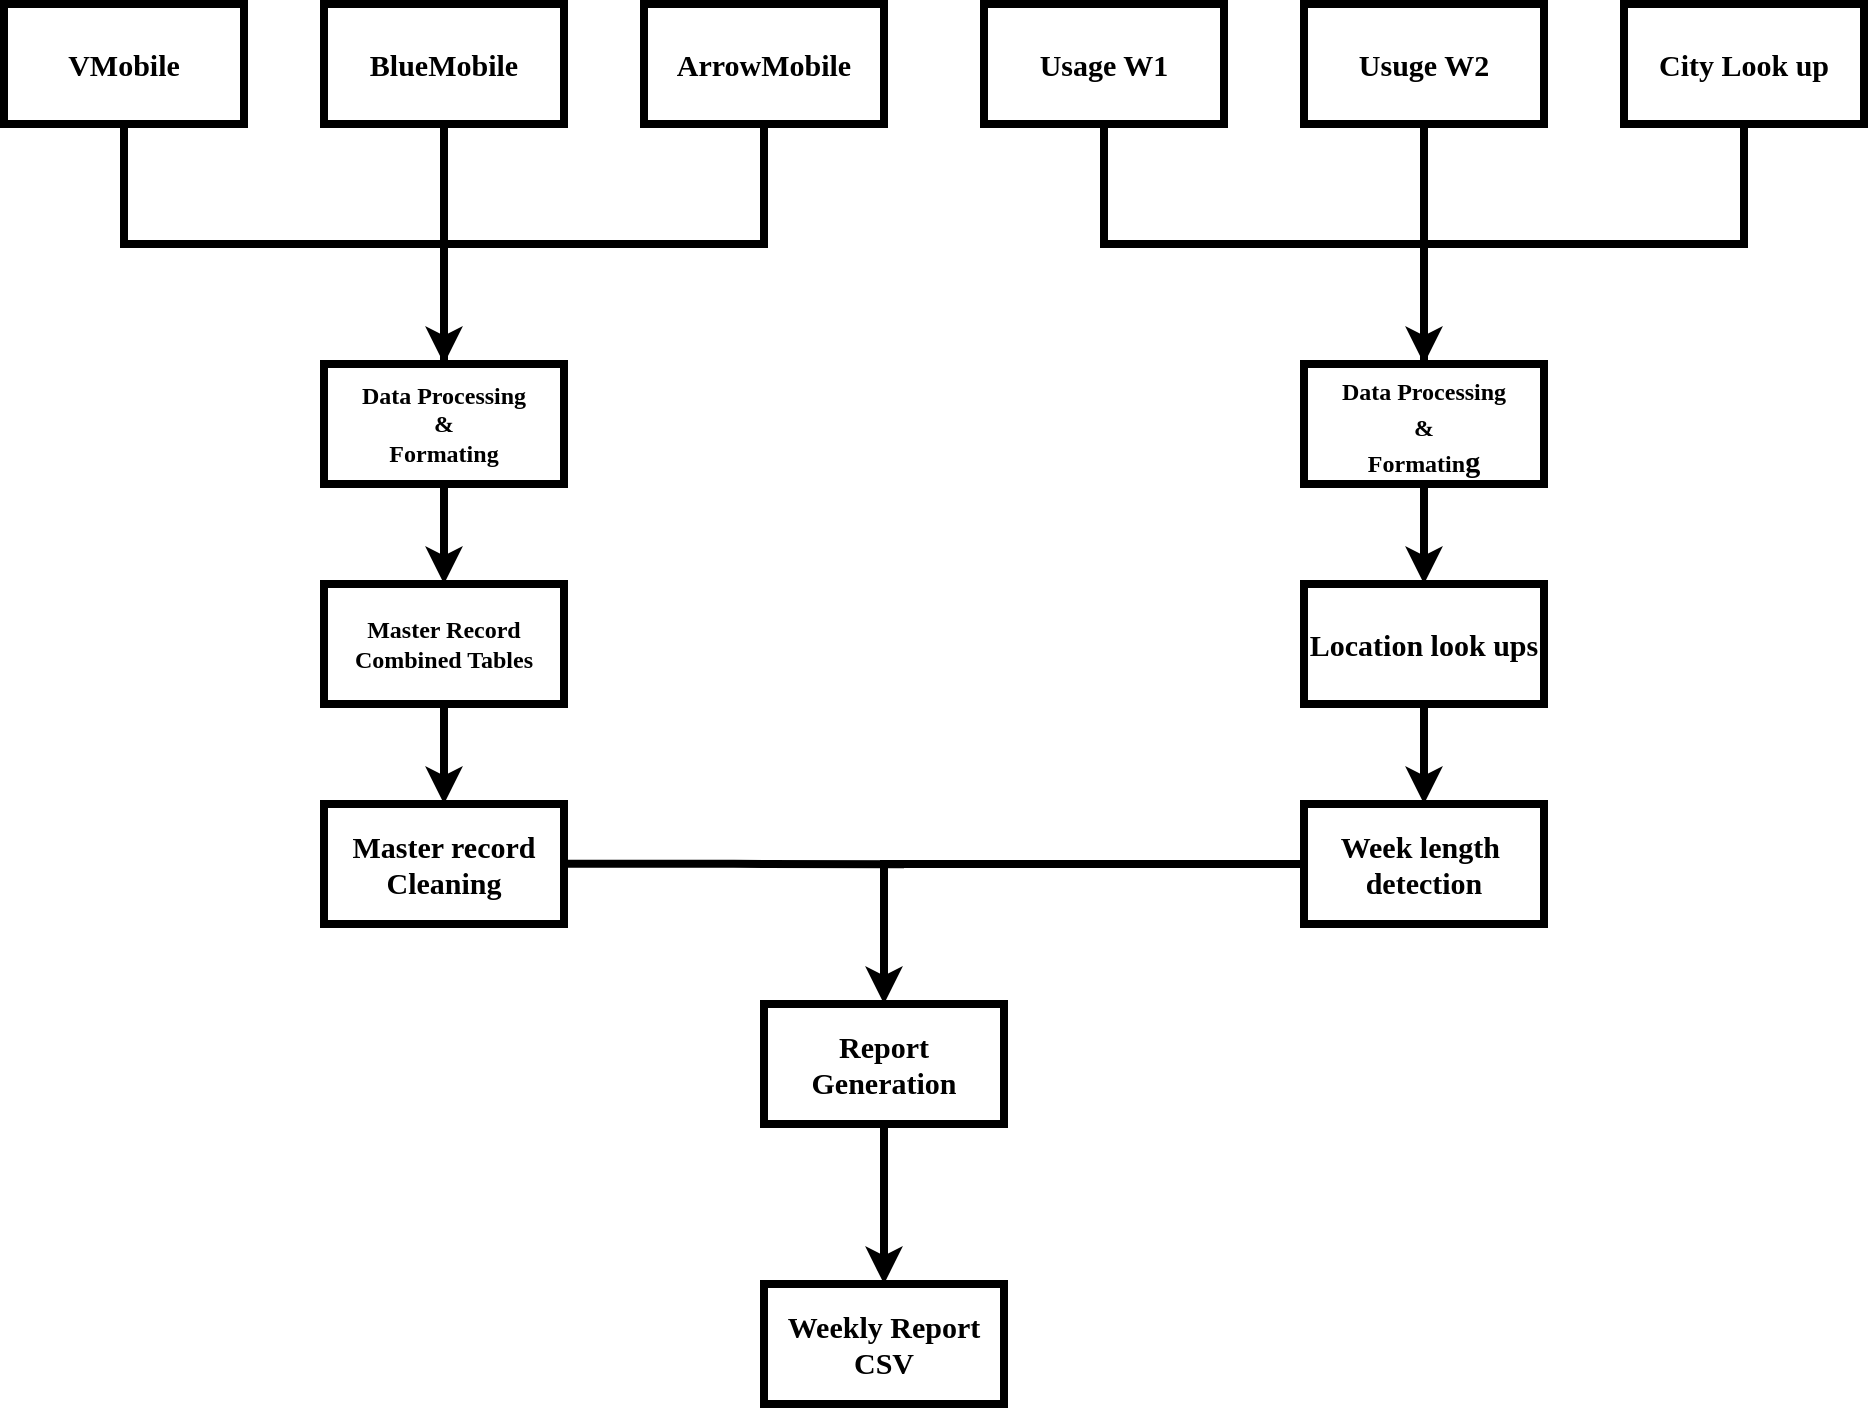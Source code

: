 <mxfile version="28.1.2">
  <diagram name="Page-1" id="s_k5vBGZH5ApsBM22Em6">
    <mxGraphModel dx="863" dy="741" grid="1" gridSize="10" guides="1" tooltips="1" connect="1" arrows="1" fold="1" page="1" pageScale="1" pageWidth="827" pageHeight="1169" math="0" shadow="0">
      <root>
        <mxCell id="0" />
        <mxCell id="1" parent="0" />
        <mxCell id="7ivoVW_f_Q4k73Q7kcZO-30" style="edgeStyle=orthogonalEdgeStyle;rounded=0;orthogonalLoop=1;jettySize=auto;html=1;exitX=0.5;exitY=1;exitDx=0;exitDy=0;entryX=0.5;entryY=0;entryDx=0;entryDy=0;endArrow=none;endFill=0;strokeWidth=4;shadow=0;fontSize=15;verticalAlign=middle;fontStyle=1;fontFamily=Lucida Console;" edge="1" parent="1" source="7ivoVW_f_Q4k73Q7kcZO-31" target="7ivoVW_f_Q4k73Q7kcZO-37">
          <mxGeometry relative="1" as="geometry" />
        </mxCell>
        <mxCell id="7ivoVW_f_Q4k73Q7kcZO-31" value="VMobile" style="rounded=0;whiteSpace=wrap;html=1;strokeWidth=4;shadow=0;fontSize=15;verticalAlign=middle;fontStyle=1;fontFamily=Lucida Console;" vertex="1" parent="1">
          <mxGeometry x="70" y="110" width="120" height="60" as="geometry" />
        </mxCell>
        <mxCell id="7ivoVW_f_Q4k73Q7kcZO-32" value="" style="edgeStyle=orthogonalEdgeStyle;rounded=0;orthogonalLoop=1;jettySize=auto;html=1;strokeWidth=4;shadow=0;fontSize=15;verticalAlign=middle;fontStyle=1;fontFamily=Lucida Console;" edge="1" parent="1" source="7ivoVW_f_Q4k73Q7kcZO-33" target="7ivoVW_f_Q4k73Q7kcZO-37">
          <mxGeometry relative="1" as="geometry" />
        </mxCell>
        <mxCell id="7ivoVW_f_Q4k73Q7kcZO-33" value="BlueMobile" style="rounded=0;whiteSpace=wrap;html=1;strokeWidth=4;shadow=0;fontSize=15;verticalAlign=middle;fontStyle=1;fontFamily=Lucida Console;" vertex="1" parent="1">
          <mxGeometry x="230" y="110" width="120" height="60" as="geometry" />
        </mxCell>
        <mxCell id="7ivoVW_f_Q4k73Q7kcZO-34" style="edgeStyle=orthogonalEdgeStyle;rounded=0;orthogonalLoop=1;jettySize=auto;html=1;exitX=0.5;exitY=1;exitDx=0;exitDy=0;endArrow=none;endFill=0;strokeWidth=4;shadow=0;fontSize=15;verticalAlign=middle;fontStyle=1;fontFamily=Lucida Console;" edge="1" parent="1" source="7ivoVW_f_Q4k73Q7kcZO-35" target="7ivoVW_f_Q4k73Q7kcZO-37">
          <mxGeometry relative="1" as="geometry" />
        </mxCell>
        <mxCell id="7ivoVW_f_Q4k73Q7kcZO-35" value="ArrowMobile" style="rounded=0;whiteSpace=wrap;html=1;strokeWidth=4;shadow=0;fontSize=15;verticalAlign=middle;fontStyle=1;fontFamily=Lucida Console;" vertex="1" parent="1">
          <mxGeometry x="390" y="110" width="120" height="60" as="geometry" />
        </mxCell>
        <mxCell id="7ivoVW_f_Q4k73Q7kcZO-36" value="" style="edgeStyle=orthogonalEdgeStyle;rounded=0;orthogonalLoop=1;jettySize=auto;html=1;strokeWidth=4;shadow=0;fontSize=12;verticalAlign=middle;fontStyle=1;fontFamily=Lucida Console;" edge="1" parent="1" source="7ivoVW_f_Q4k73Q7kcZO-37" target="7ivoVW_f_Q4k73Q7kcZO-39">
          <mxGeometry relative="1" as="geometry" />
        </mxCell>
        <mxCell id="7ivoVW_f_Q4k73Q7kcZO-37" value="Data Processing&lt;div&gt;&amp;amp;&lt;br&gt;Formating&lt;/div&gt;" style="whiteSpace=wrap;html=1;rounded=0;strokeWidth=4;shadow=0;fontSize=12;verticalAlign=middle;fontStyle=1;fontFamily=Lucida Console;" vertex="1" parent="1">
          <mxGeometry x="230" y="290" width="120" height="60" as="geometry" />
        </mxCell>
        <mxCell id="7ivoVW_f_Q4k73Q7kcZO-38" value="" style="edgeStyle=orthogonalEdgeStyle;rounded=0;orthogonalLoop=1;jettySize=auto;html=1;strokeWidth=4;shadow=0;fontSize=15;verticalAlign=middle;fontStyle=1;fontFamily=Lucida Console;" edge="1" parent="1" source="7ivoVW_f_Q4k73Q7kcZO-39" target="7ivoVW_f_Q4k73Q7kcZO-40">
          <mxGeometry relative="1" as="geometry" />
        </mxCell>
        <mxCell id="7ivoVW_f_Q4k73Q7kcZO-39" value="Master Record&lt;div&gt;Combined Tables&lt;/div&gt;" style="whiteSpace=wrap;html=1;rounded=0;strokeWidth=4;shadow=0;fontSize=12;verticalAlign=middle;fontStyle=1;fontFamily=Lucida Console;" vertex="1" parent="1">
          <mxGeometry x="230" y="400" width="120" height="60" as="geometry" />
        </mxCell>
        <mxCell id="7ivoVW_f_Q4k73Q7kcZO-55" style="edgeStyle=orthogonalEdgeStyle;rounded=0;orthogonalLoop=1;jettySize=auto;html=1;exitX=1;exitY=0.5;exitDx=0;exitDy=0;endArrow=none;endFill=0;strokeWidth=4;shadow=0;fontSize=15;verticalAlign=middle;fontStyle=1;fontFamily=Lucida Console;" edge="1" parent="1">
          <mxGeometry relative="1" as="geometry">
            <mxPoint x="520.0" y="540.158" as="targetPoint" />
            <mxPoint x="350" y="539.85" as="sourcePoint" />
            <Array as="points">
              <mxPoint x="435" y="539.85" />
            </Array>
          </mxGeometry>
        </mxCell>
        <mxCell id="7ivoVW_f_Q4k73Q7kcZO-40" value="Master record Cleaning" style="whiteSpace=wrap;html=1;rounded=0;strokeWidth=4;shadow=0;fontSize=15;verticalAlign=middle;fontStyle=1;fontFamily=Lucida Console;" vertex="1" parent="1">
          <mxGeometry x="230" y="510" width="120" height="60" as="geometry" />
        </mxCell>
        <mxCell id="7ivoVW_f_Q4k73Q7kcZO-42" style="edgeStyle=orthogonalEdgeStyle;rounded=0;orthogonalLoop=1;jettySize=auto;html=1;exitX=0.5;exitY=1;exitDx=0;exitDy=0;entryX=0.5;entryY=0;entryDx=0;entryDy=0;endArrow=none;endFill=0;strokeWidth=4;shadow=0;fontSize=15;verticalAlign=middle;fontStyle=1;fontFamily=Lucida Console;" edge="1" parent="1" source="7ivoVW_f_Q4k73Q7kcZO-43" target="7ivoVW_f_Q4k73Q7kcZO-49">
          <mxGeometry relative="1" as="geometry" />
        </mxCell>
        <mxCell id="7ivoVW_f_Q4k73Q7kcZO-43" value="Usage W1" style="rounded=0;whiteSpace=wrap;html=1;strokeWidth=4;shadow=0;fontSize=15;verticalAlign=middle;fontStyle=1;fontFamily=Lucida Console;" vertex="1" parent="1">
          <mxGeometry x="560" y="110" width="120" height="60" as="geometry" />
        </mxCell>
        <mxCell id="7ivoVW_f_Q4k73Q7kcZO-44" value="" style="edgeStyle=orthogonalEdgeStyle;rounded=0;orthogonalLoop=1;jettySize=auto;html=1;strokeWidth=4;shadow=0;fontSize=15;verticalAlign=middle;fontStyle=1;fontFamily=Lucida Console;" edge="1" parent="1" source="7ivoVW_f_Q4k73Q7kcZO-45" target="7ivoVW_f_Q4k73Q7kcZO-49">
          <mxGeometry relative="1" as="geometry" />
        </mxCell>
        <mxCell id="7ivoVW_f_Q4k73Q7kcZO-45" value="Usuge W2" style="rounded=0;whiteSpace=wrap;html=1;strokeWidth=4;shadow=0;fontSize=15;verticalAlign=middle;fontStyle=1;fontFamily=Lucida Console;" vertex="1" parent="1">
          <mxGeometry x="720" y="110" width="120" height="60" as="geometry" />
        </mxCell>
        <mxCell id="7ivoVW_f_Q4k73Q7kcZO-46" style="edgeStyle=orthogonalEdgeStyle;rounded=0;orthogonalLoop=1;jettySize=auto;html=1;exitX=0.5;exitY=1;exitDx=0;exitDy=0;endArrow=none;endFill=0;strokeWidth=4;shadow=0;fontSize=15;verticalAlign=middle;fontStyle=1;fontFamily=Lucida Console;" edge="1" parent="1" source="7ivoVW_f_Q4k73Q7kcZO-47" target="7ivoVW_f_Q4k73Q7kcZO-49">
          <mxGeometry relative="1" as="geometry" />
        </mxCell>
        <mxCell id="7ivoVW_f_Q4k73Q7kcZO-47" value="City Look up" style="rounded=0;whiteSpace=wrap;html=1;strokeWidth=4;shadow=0;fontSize=15;verticalAlign=middle;fontStyle=1;fontFamily=Lucida Console;" vertex="1" parent="1">
          <mxGeometry x="880" y="110" width="120" height="60" as="geometry" />
        </mxCell>
        <mxCell id="7ivoVW_f_Q4k73Q7kcZO-48" value="" style="edgeStyle=orthogonalEdgeStyle;rounded=0;orthogonalLoop=1;jettySize=auto;html=1;strokeWidth=4;shadow=0;fontSize=15;verticalAlign=middle;fontStyle=1;fontFamily=Lucida Console;" edge="1" parent="1" source="7ivoVW_f_Q4k73Q7kcZO-49" target="7ivoVW_f_Q4k73Q7kcZO-51">
          <mxGeometry relative="1" as="geometry" />
        </mxCell>
        <mxCell id="7ivoVW_f_Q4k73Q7kcZO-49" value="&lt;font style=&quot;font-size: 12px;&quot;&gt;Data Processing&lt;/font&gt;&lt;div&gt;&lt;font style=&quot;font-size: 12px;&quot;&gt;&amp;amp;&lt;br&gt;Formatin&lt;/font&gt;g&lt;/div&gt;" style="whiteSpace=wrap;html=1;rounded=0;strokeWidth=4;shadow=0;fontSize=15;verticalAlign=middle;fontStyle=1;fontFamily=Lucida Console;" vertex="1" parent="1">
          <mxGeometry x="720" y="290" width="120" height="60" as="geometry" />
        </mxCell>
        <mxCell id="7ivoVW_f_Q4k73Q7kcZO-50" value="" style="edgeStyle=orthogonalEdgeStyle;rounded=0;orthogonalLoop=1;jettySize=auto;html=1;strokeWidth=4;shadow=0;fontSize=15;verticalAlign=middle;fontStyle=1;fontFamily=Lucida Console;" edge="1" parent="1" source="7ivoVW_f_Q4k73Q7kcZO-51" target="7ivoVW_f_Q4k73Q7kcZO-52">
          <mxGeometry relative="1" as="geometry" />
        </mxCell>
        <mxCell id="7ivoVW_f_Q4k73Q7kcZO-51" value="Location look ups" style="whiteSpace=wrap;html=1;rounded=0;strokeWidth=4;shadow=0;fontSize=15;verticalAlign=middle;fontStyle=1;fontFamily=Lucida Console;" vertex="1" parent="1">
          <mxGeometry x="720" y="400" width="120" height="60" as="geometry" />
        </mxCell>
        <mxCell id="7ivoVW_f_Q4k73Q7kcZO-54" value="" style="edgeStyle=orthogonalEdgeStyle;rounded=0;orthogonalLoop=1;jettySize=auto;html=1;strokeWidth=4;shadow=0;fontSize=15;verticalAlign=middle;fontStyle=1;fontFamily=Lucida Console;" edge="1" parent="1" source="7ivoVW_f_Q4k73Q7kcZO-52" target="7ivoVW_f_Q4k73Q7kcZO-53">
          <mxGeometry relative="1" as="geometry">
            <Array as="points">
              <mxPoint x="510" y="540" />
            </Array>
          </mxGeometry>
        </mxCell>
        <mxCell id="7ivoVW_f_Q4k73Q7kcZO-52" value="Week length&amp;nbsp;&lt;div&gt;detection&lt;/div&gt;" style="whiteSpace=wrap;html=1;rounded=0;strokeWidth=4;shadow=0;fontSize=15;verticalAlign=middle;fontStyle=1;fontFamily=Lucida Console;" vertex="1" parent="1">
          <mxGeometry x="720" y="510" width="120" height="60" as="geometry" />
        </mxCell>
        <mxCell id="7ivoVW_f_Q4k73Q7kcZO-57" value="" style="edgeStyle=orthogonalEdgeStyle;rounded=0;orthogonalLoop=1;jettySize=auto;html=1;strokeWidth=4;shadow=0;fontSize=15;verticalAlign=middle;fontStyle=1;fontFamily=Lucida Console;" edge="1" parent="1" source="7ivoVW_f_Q4k73Q7kcZO-53" target="7ivoVW_f_Q4k73Q7kcZO-56">
          <mxGeometry relative="1" as="geometry" />
        </mxCell>
        <mxCell id="7ivoVW_f_Q4k73Q7kcZO-53" value="Report Generation" style="whiteSpace=wrap;html=1;rounded=0;strokeWidth=4;shadow=0;fontSize=15;verticalAlign=middle;fontStyle=1;fontFamily=Lucida Console;" vertex="1" parent="1">
          <mxGeometry x="450" y="610" width="120" height="60" as="geometry" />
        </mxCell>
        <mxCell id="7ivoVW_f_Q4k73Q7kcZO-56" value="Weekly Report&lt;br&gt;CSV" style="whiteSpace=wrap;html=1;rounded=0;strokeWidth=4;shadow=0;fontSize=15;verticalAlign=middle;fontStyle=1;fontFamily=Lucida Console;" vertex="1" parent="1">
          <mxGeometry x="450" y="750" width="120" height="60" as="geometry" />
        </mxCell>
      </root>
    </mxGraphModel>
  </diagram>
</mxfile>
